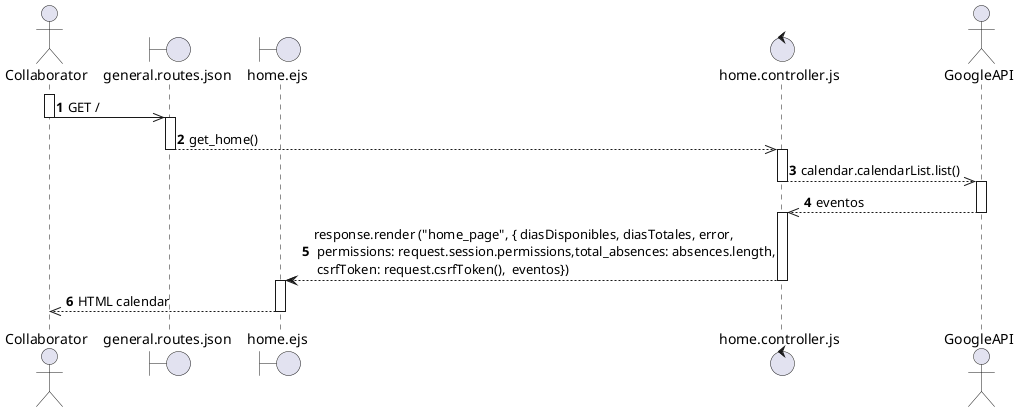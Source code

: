 @startuml REQ_7
autonumber
actor Collaborator as C 
boundary general.routes.json as Route
boundary home.ejs as home
control home.controller.js as HController
actor GoogleAPI as GoogleApi


activate C
C ->> Route : GET /
deactivate C 

activate Route
Route -->> HController : get_home()
deactivate Route

activate HController
HController -->> GoogleApi : calendar.calendarList.list()
deactivate HController

activate GoogleApi
GoogleApi -->> HController : eventos
deactivate GoogleApi

activate HController
HController --> home : response.render ("home_page", { diasDisponibles, diasTotales, error,\n permissions: request.session.permissions,total_absences: absences.length,\n csrfToken: request.csrfToken(),  eventos})
deactivate HController

activate home
home -->> C : HTML calendar
deactivate home

@enduml
